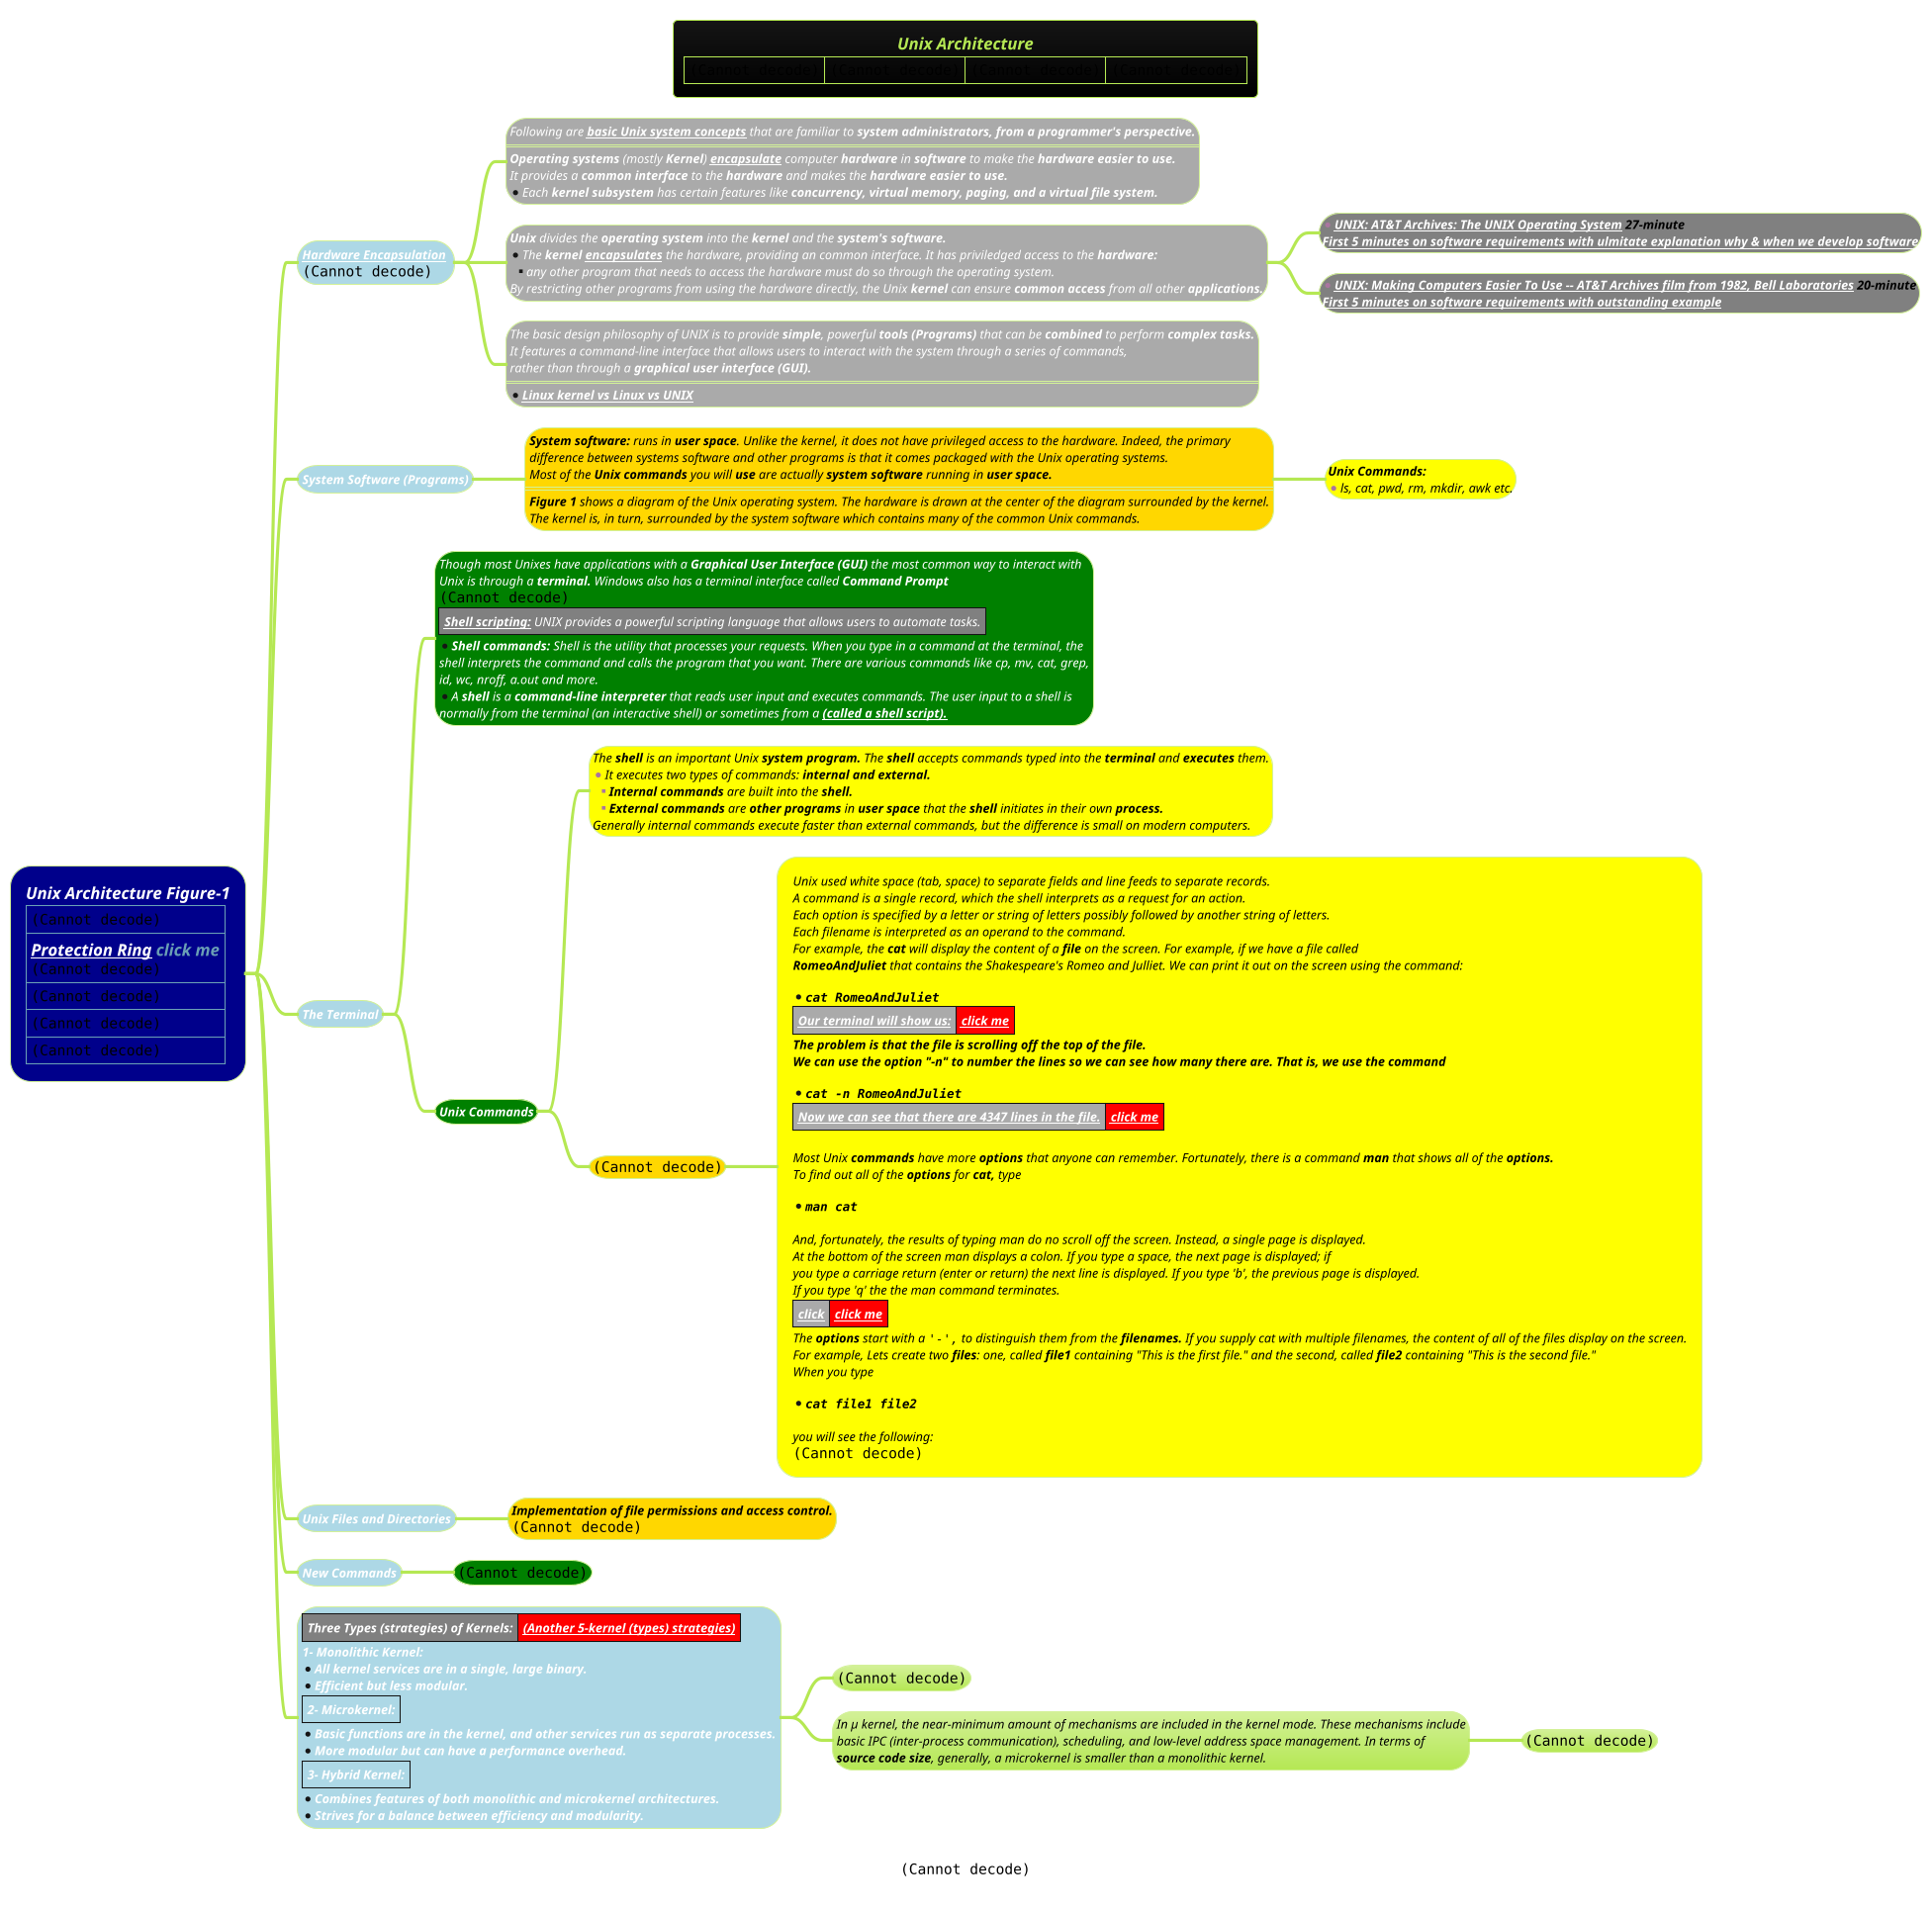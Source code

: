 @startmindmap
title =<i><size:12>Unix Architecture\n|<img:images/img_18.png{scale=.5}>|<img:images/img_19.png{scale=.88}>|<img:images/img_20.png{scale=.88}>|<img:images/img_29.png{scale=.767}>|
caption <img:images/img_35.png>
!theme hacker

*[#darkblue]:<i><color #white>Unix Architecture Figure-1
|<img:images/img_18.png{scale=.5}>|
|<i>[[https://en.wikipedia.org/wiki/Protection_ring Protection Ring]] click me\n<img:images/img_19.png{scale=.7}>|
|<img:images/img_28.png{scale=.54}>|
|<img:images/img_20.png{scale=.94}>|
|<img:images/img_29.png{scale=.72}>|;

**[#lightblue] <i><color #white><size:12>[[docs/3-programming-languages/Venkat-Subramaniam/images/img_346.png Hardware Encapsulation]] \n<img:images/img_21.png{scale=.5}>
***[#a]:<i><color #white><size:12>Following are **[[docs/books/1-books-backlog/operating-system/images/img_32.png basic Unix system concepts]]** that are familiar to <b>system administrators, from a programmer's perspective.
====
<i><color #white><size:12>**Operating systems** (mostly **Kernel**) **[[docs/3-programming-languages/Venkat-Subramaniam/images/img_346.png encapsulate]]** computer **hardware** in **software** to make the <b>hardware easier to use.
<i><color #white><size:12>It provides a **common interface** to the **hardware** and makes the <b>hardware easier to use.
*<i><color #white><size:12>Each **kernel subsystem** has certain features like <b>concurrency, virtual memory, paging, and a virtual file system.;
***[#a]:<i><color #white><size:12>**Unix** divides the **operating system** into the **kernel** and the <b>system's software.
*<i><color #white><size:12>The **kernel** **[[docs/3-programming-languages/Venkat-Subramaniam/images/img_346.png encapsulates]]** the hardware, providing an common interface. It has priviledged access to the <b>hardware:
**<i><color #white><size:12>any other program that needs to access the hardware must do so through the operating system.
<i><color #white><size:12>By restricting other programs from using the hardware directly, the Unix **kernel** can ensure **common access** from all other <b>applications.;

****[#grey] *<b><i><color #black><size:12>[[https://www.youtube.com/watch?v=tc4ROCJYbm0&ab_channel=AT%26TTechChannel UNIX: AT&T Archives: The UNIX Operating System]] 27-minute \n<b><i><color #white><size:12>[[https://www.youtube.com/watch?v=tc4ROCJYbm0&ab_channel=AT%26TTechChannel First 5 minutes on software requirements with ulmitate explanation why & when we develop software]]
****[#grey] *<b><i><color #black><size:12>[[https://www.youtube.com/watch?v=XvDZLjaCJuw&list=LL&index=3&t=283s&ab_channel=AT%26TTechChannel UNIX: Making Computers Easier To Use -- AT&T Archives film from 1982, Bell Laboratories]] 20-minute \n<b><i><color #black><size:12>[[https://www.youtube.com/watch?v=XvDZLjaCJuw&list=LL&index=3&t=283s&ab_channel=AT%26TTechChannel First 5 minutes on software requirements with outstanding example]]

***[#a]:<i><color #white><size:12>The basic design philosophy of UNIX is to provide **simple**, powerful **tools (Programs)** that can be **combined** to perform <b>complex tasks.
<i><color #white><size:12>It features a command-line interface that allows users to interact with the system through a series of commands,
<i><color #white><size:12>rather than through a <b>graphical user interface (GUI).
====
*<b><i><color #white><size:12>[[docs/books/1-books-backlog/operating-system/images/img_34.png Linux kernel vs Linux vs UNIX]];

**[#lightblue] <i><color #white><size:12>System Software (Programs)
***[#gold]:<i><color #black><size:12>**System software:** runs in **user space**. Unlike the kernel, it does not have privileged access to the hardware. Indeed, the primary
<i><color #black><size:12>difference between systems software and other programs is that it comes packaged with the Unix operating systems.
<i><color #black><size:12>Most of the **Unix commands** you will **use** are actually **system software** running in <b>user space.
====
<i><color #black><size:12>**Figure 1** shows a diagram of the Unix operating system. The hardware is drawn at the center of the diagram surrounded by the kernel.
<i><color #black><size:12>The kernel is, in turn, surrounded by the system software which contains many of the common Unix commands.;

****[#yellow] <i><color #black><size:12>**Unix Commands:** \n*<i><color #black><size:12>ls, cat, pwd, rm, mkdir, awk etc.

**[#lightblue] <i><color #white><size:12>The Terminal
***[#green]:<i><color #white><size:12>Though most Unixes have applications with a **Graphical User Interface (GUI)** the most common way to interact with
<i><color #white><size:12>Unix is through a **terminal.** Windows also has a terminal interface called <b>Command Prompt
<img:images/img_22.png>
|<#grey><i><color #white><size:12>**[[docs/books/1-books-backlog/operating-system/idea.sh Shell scripting:]]** UNIX provides a powerful scripting language that allows users to automate tasks.|
*<i><color #white><size:12>**Shell commands:** Shell is the utility that processes your requests. When you type in a command at the terminal, the
<i><color #white><size:12>shell interprets the command and calls the program that you want. There are various commands like cp, mv, cat, grep,
<i><color #white><size:12>id, wc, nroff, a.out and more.
*<i><color #white><size:12>A **shell** is a **command-line interpreter** that reads user input and executes commands. The user input to a shell is
<i><color #white><size:12>normally from the terminal (an interactive shell) or sometimes from a <b>[[ docs/books/1-books-backlog/operating-system/idea.shfile (called a shell script).]];

***[#green] <i><color #white><size:12><b>Unix Commands
****[#yellow]:<i><color #black><size:12>The **shell** is an important Unix **system program.** The **shell** accepts commands typed into the **terminal** and **executes** them.
*<i><color #black><size:12>It executes two types of commands: <b>internal and external.
**<i><color #black><size:12>**Internal commands** are built into the <b>shell.
**<i><color #black><size:12>**External commands** are **other programs** in **user space** that the **shell** initiates in their own <b>process.
<i><color #black><size:12>Generally internal commands execute faster than external commands, but the difference is small on modern computers.;
****[#gold] <img:images/img_23.png{scale=.8}>
*****[#yellow]:<i><color #black><size:12>Unix used white space (tab, space) to separate fields and line feeds to separate records.
<i><color #black><size:12>A command is a single record, which the shell interprets as a request for an action.
<i><color #black><size:12>Each option is specified by a letter or string of letters possibly followed by another string of letters.
<i><color #black><size:12>Each filename is interpreted as an operand to the command.
<i><color #black><size:12>For example, the **cat** will display the content of a **file** on the screen. For example, if we have a file called
<i><color #black><size:12>**RomeoAndJuliet** that contains the Shakespeare's Romeo and Julliet. We can print it out on the screen using the command:

*<b><i><color #black><size:12>""cat RomeoAndJuliet""
|<#a><b><i><color #black><size:12>[[docs/books/1-books-backlog/operating-system/images/img_24.png Our terminal will show us:]]|<#red><b><i><color #black><size:12>[[docs/books/1-books-backlog/operating-system/images/img_24.png click me]]|
<b><i><color #black><size:12>The problem is that the file is scrolling off the top of the file.
<b><i><color #black><size:12>We can use the option "-n" to number the lines so we can see how many there are. That is, we use the command

*<b><i><color #black><size:12>""cat -n RomeoAndJuliet""
|<#a><b><i><color #black><size:12>[[docs/books/1-books-backlog/operating-system/images/img_25.png Now we can see that there are 4347 lines in the file.]]|<#red><b><i><color #black><size:12>[[docs/books/1-books-backlog/operating-system/images/img_25.png click me]]|

<i><color #black><size:12>Most Unix **commands** have more **options** that anyone can remember. Fortunately, there is a command **man** that shows all of the <b>options.
<i><color #black><size:12>To find out all of the **options** for **cat,** type

*<b><i><color #black><size:12>""man cat""

<i><color #black><size:12>And, fortunately, the results of typing man do no scroll off the screen. Instead, a single page is displayed.
<i><color #black><size:12>At the bottom of the screen man displays a colon. If you type a space, the next page is displayed; if
<i><color #black><size:12>you type a carriage return (enter or return) the next line is displayed. If you type 'b', the previous page is displayed.
<i><color #black><size:12>If you type 'q' the the man command terminates.
|<#a><b><i><color #black><size:12>[[docs/books/1-books-backlog/operating-system/images/img_26.png click]]|<#red><b><i><color #black><size:12>[[docs/books/1-books-backlog/operating-system/images/img_26.png click me]]|
<i><color #black><size:12>The **options** start with a ""'-',"" to distinguish them from the **filenames.** If you supply cat with multiple filenames, the content of all of the files display on the screen.
<i><color #black><size:12>For example, Lets create two **files**: one, called **file1** containing "This is the first file." and the second, called **file2** containing "This is the second file."
<i><color #black><size:12>When you type

*<b><i><color #black><size:12>""cat file1 file2""

<i><color #black><size:12>you will see the following:
<img:images/img_27.png>;

**[#lightblue] <i><color #white><size:12>Unix Files and Directories
***[#gold] <i><color #black><b><size:12>Implementation of file permissions and access control.\n<img:images/img_30.png>
**[#lightblue] <i><color #white><size:12>New Commands
***[#green] <i><color #white><size:12><img:images/img_31.png>

**[#lightblue]:|<#grey><i><color #white><size:12>Three Types (strategies) of Kernels:|<#red><i><color #white><size:12>[[docs/books/1-books-backlog/operating-system/images/img_40.png (Another 5-kernel (types) strategies)]]|
<i><color #white><size:12>1- Monolithic Kernel:
*<i><color #white><size:12>All kernel services are in a single, large binary.
*<i><color #white><size:12>Efficient but less modular.
|<i><color #white><size:12>2- Microkernel:|
*<i><color #white><size:12>Basic functions are in the kernel, and other services run as separate processes.
*<i><color #white><size:12>More modular but can have a performance overhead.
|<i><color #white><size:12>3- Hybrid Kernel:|
*<i><color #white><size:12>Combines features of both monolithic and microkernel architectures.
*<i><color #white><size:12>Strives for a balance between efficiency and modularity.;
*** <img:images/img_39.png>
***:<i><color #black><size:12>In µ kernel, the near-minimum amount of mechanisms are included in the kernel mode. These mechanisms include
<i><color #black><size:12>basic IPC (inter-process communication), scheduling, and low-level address space management. In terms of
<i><color #black><size:12>**source code size**, generally, a microkernel is smaller than a monolithic kernel.;
**** <img:images/img_41.png>
@endmindmap
